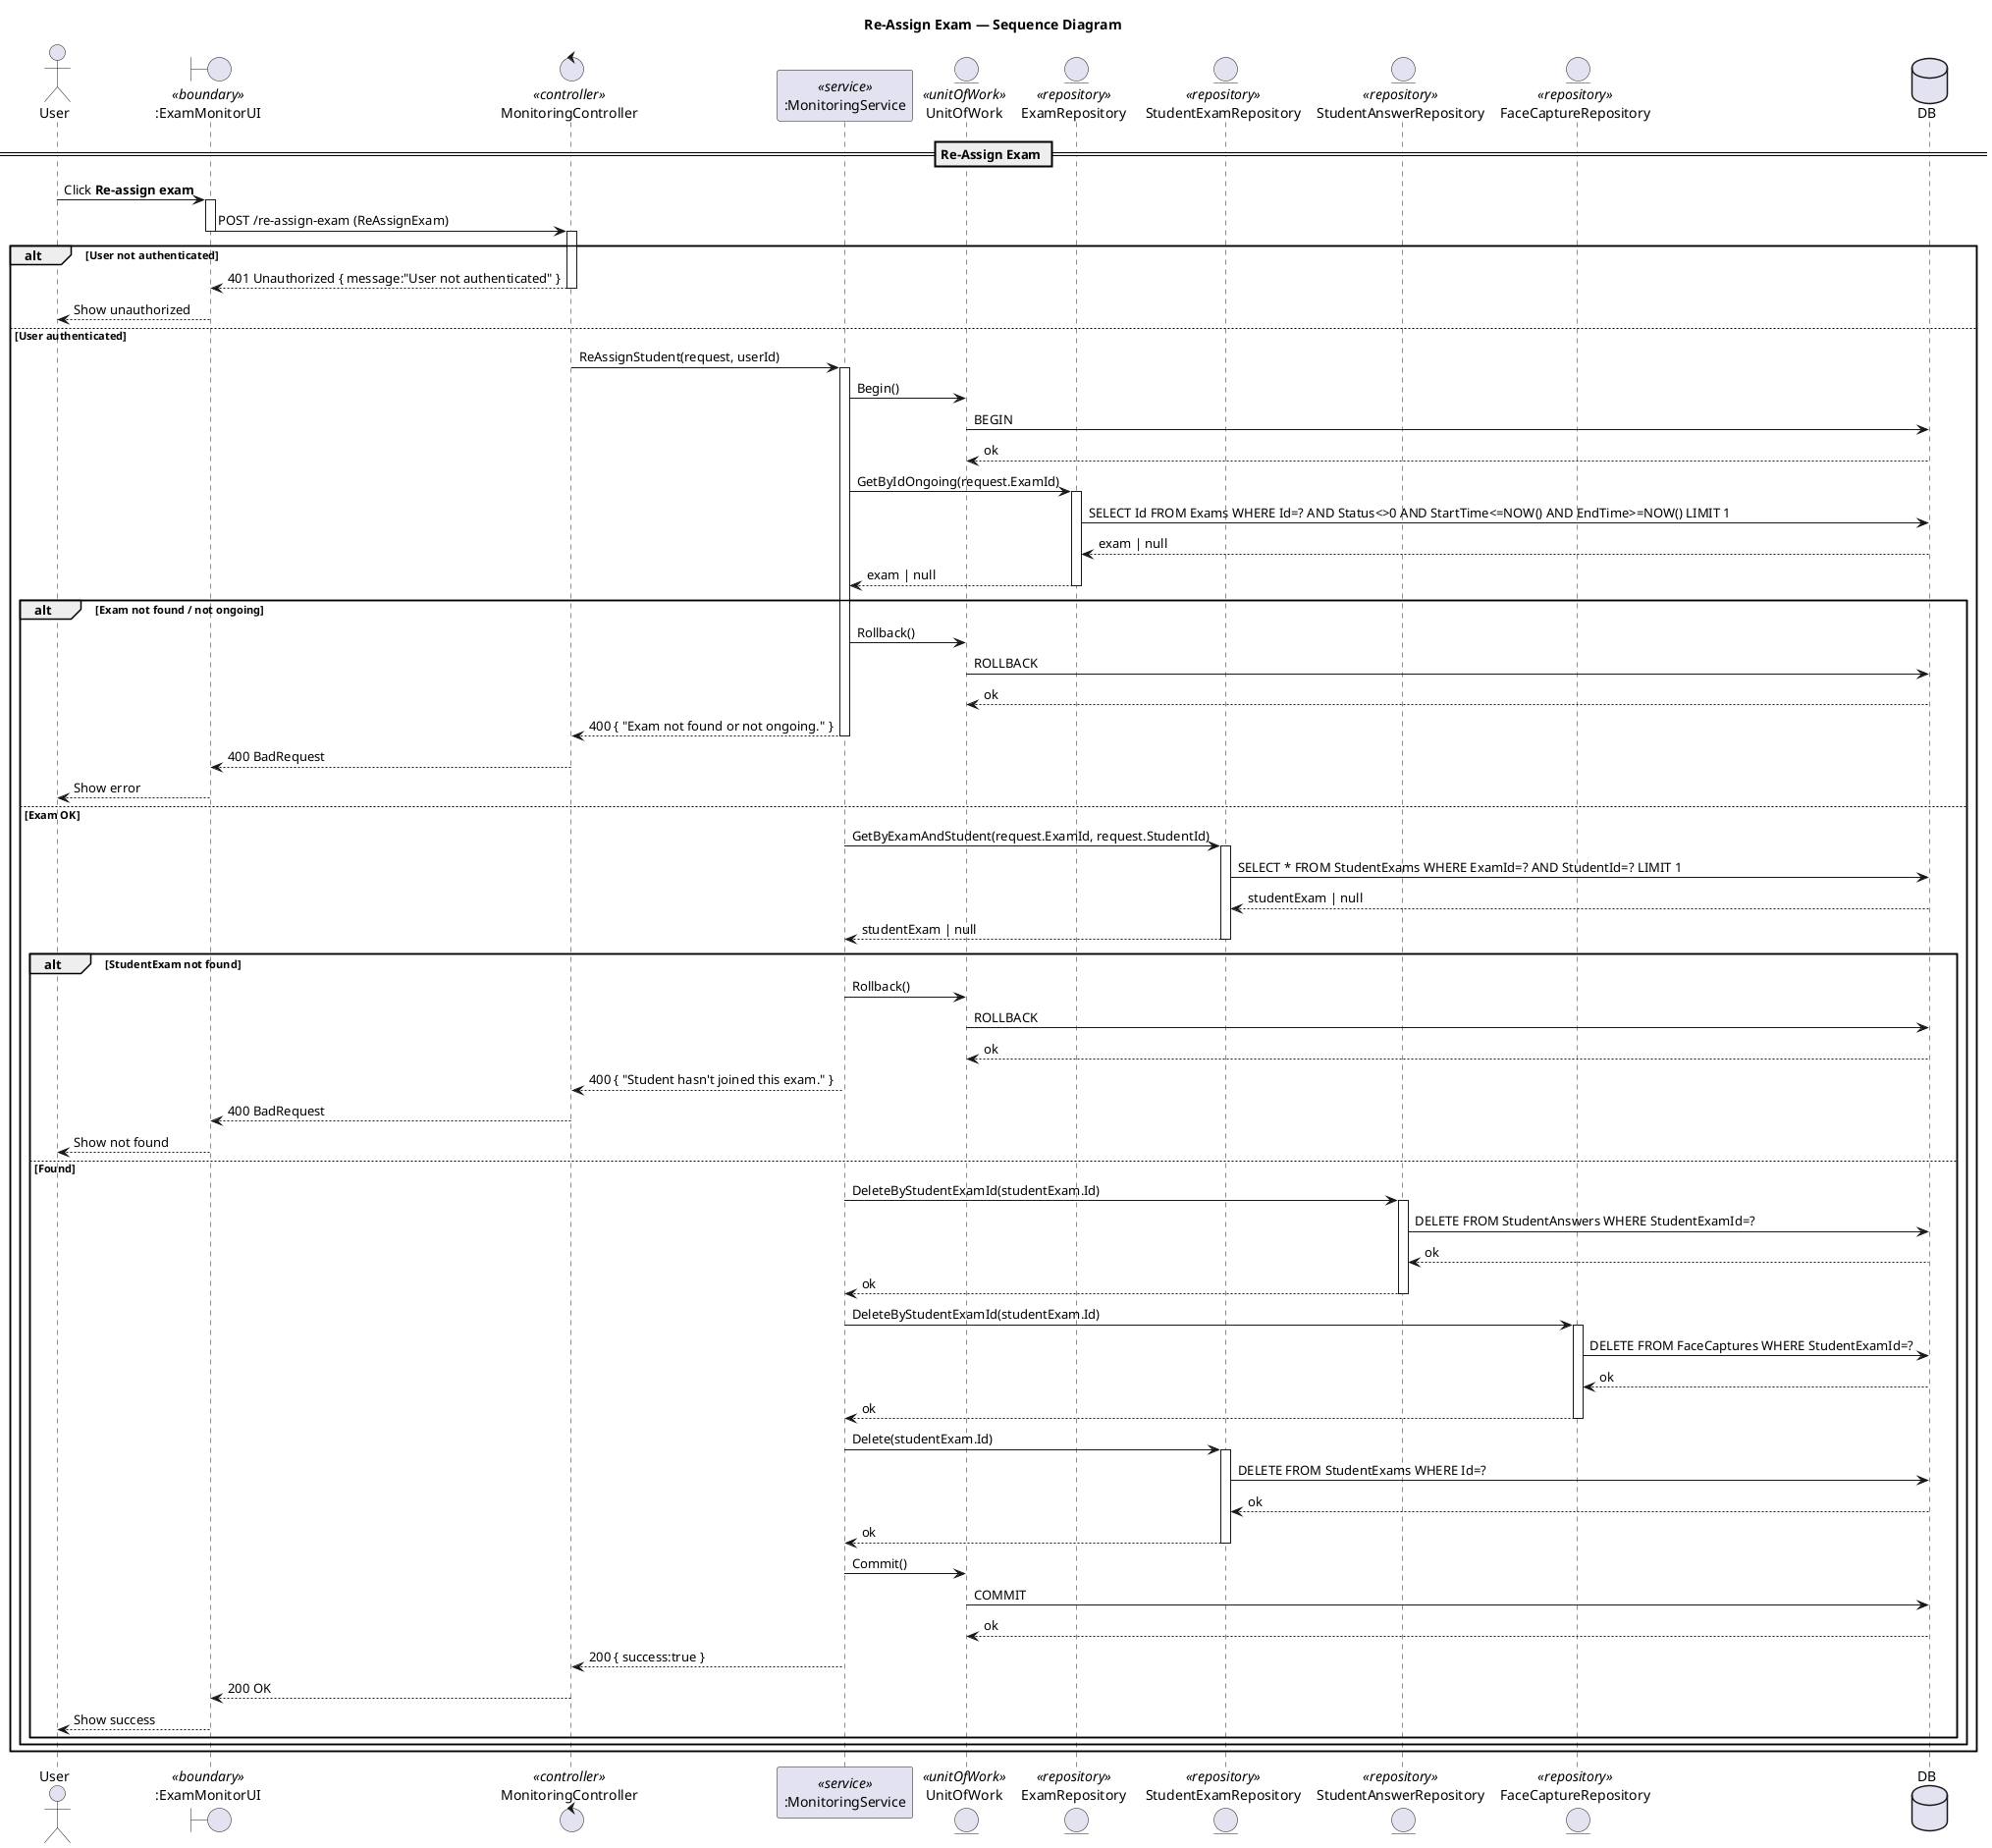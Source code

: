 @startuml
title Re-Assign Exam — Sequence Diagram 

actor "User" as Client
boundary ":ExamMonitorUI" as UI <<boundary>>
control "MonitoringController" as Controller <<controller>>
participant ":MonitoringService" as Service <<service>>
entity "UnitOfWork" as UoW <<unitOfWork>>
' --- Repositories ---
entity "ExamRepository" as ExamRepo <<repository>>
entity "StudentExamRepository" as StuExamRepo <<repository>>
entity "StudentAnswerRepository" as AnsRepo <<repository>>
entity "FaceCaptureRepository" as FaceRepo <<repository>>


database "DB" as DB

== Re-Assign Exam ==

Client -> UI: Click **Re-assign exam**
activate UI
UI -> Controller: POST /re-assign-exam (ReAssignExam)
deactivate UI
activate Controller

alt User not authenticated
  Controller --> UI: 401 Unauthorized { message:"User not authenticated" }
  deactivate Controller
  UI --> Client: Show unauthorized
else User authenticated
  Controller -> Service: ReAssignStudent(request, userId)
  activate Service

  ' 1) Begin transaction
  Service -> UoW: Begin()
  UoW -> DB: BEGIN
  DB --> UoW: ok

  ' 2) Verify exam đang diễn ra
  Service -> ExamRepo: GetByIdOngoing(request.ExamId)
  activate ExamRepo
  ExamRepo -> DB: SELECT Id FROM Exams WHERE Id=? AND Status<>0 AND StartTime<=NOW() AND EndTime>=NOW() LIMIT 1
  DB --> ExamRepo: exam | null
  ExamRepo --> Service: exam | null
  deactivate ExamRepo

  alt Exam not found / not ongoing
    Service -> UoW: Rollback()
    UoW -> DB: ROLLBACK
    DB --> UoW: ok
    Service --> Controller: 400 { "Exam not found or not ongoing." }
    deactivate Service
    Controller --> UI: 400 BadRequest
    deactivate Controller
    UI --> Client: Show error
  else Exam OK
    ' 3) Lấy StudentExam hiện tại
    Service -> StuExamRepo: GetByExamAndStudent(request.ExamId, request.StudentId)
    activate StuExamRepo
    StuExamRepo -> DB: SELECT * FROM StudentExams WHERE ExamId=? AND StudentId=? LIMIT 1
    DB --> StuExamRepo: studentExam | null
    StuExamRepo --> Service: studentExam | null
    deactivate StuExamRepo

    alt StudentExam not found
      Service -> UoW: Rollback()
      UoW -> DB: ROLLBACK
      DB --> UoW: ok
      Service --> Controller: 400 { "Student hasn't joined this exam." }
      deactivate Service
      Controller --> UI: 400 BadRequest
      deactivate Controller
      UI --> Client: Show not found
    else Found
      ' 4) Xoá dữ liệu liên quan (answers, captures, studentExam)
      Service -> AnsRepo: DeleteByStudentExamId(studentExam.Id)
      activate AnsRepo
      AnsRepo -> DB: DELETE FROM StudentAnswers WHERE StudentExamId=?
      DB --> AnsRepo: ok
      AnsRepo --> Service: ok
      deactivate AnsRepo

      Service -> FaceRepo: DeleteByStudentExamId(studentExam.Id)
      activate FaceRepo
      FaceRepo -> DB: DELETE FROM FaceCaptures WHERE StudentExamId=?
      DB --> FaceRepo: ok
      FaceRepo --> Service: ok
      deactivate FaceRepo

      Service -> StuExamRepo: Delete(studentExam.Id)
      activate StuExamRepo
      StuExamRepo -> DB: DELETE FROM StudentExams WHERE Id=?
      DB --> StuExamRepo: ok
      StuExamRepo --> Service: ok
      deactivate StuExamRepo

      ' 5) Commit
      Service -> UoW: Commit()
      UoW -> DB: COMMIT
      DB --> UoW: ok

      ' 6) Done
      Service --> Controller: 200 { success:true }
      deactivate Service
      Controller --> UI: 200 OK
      deactivate Controller
      UI --> Client: Show success
    end alt
  end alt
end alt
@enduml
